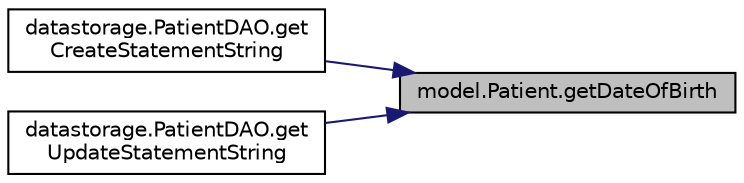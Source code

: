 digraph "model.Patient.getDateOfBirth"
{
 // LATEX_PDF_SIZE
  edge [fontname="Helvetica",fontsize="10",labelfontname="Helvetica",labelfontsize="10"];
  node [fontname="Helvetica",fontsize="10",shape=record];
  rankdir="RL";
  Node1 [label="model.Patient.getDateOfBirth",height=0.2,width=0.4,color="black", fillcolor="grey75", style="filled", fontcolor="black",tooltip=" "];
  Node1 -> Node2 [dir="back",color="midnightblue",fontsize="10",style="solid",fontname="Helvetica"];
  Node2 [label="datastorage.PatientDAO.get\lCreateStatementString",height=0.2,width=0.4,color="black", fillcolor="white", style="filled",URL="$classdatastorage_1_1_patient_d_a_o.html#aefd80505217647041f73e97d3954a449",tooltip=" "];
  Node1 -> Node3 [dir="back",color="midnightblue",fontsize="10",style="solid",fontname="Helvetica"];
  Node3 [label="datastorage.PatientDAO.get\lUpdateStatementString",height=0.2,width=0.4,color="black", fillcolor="white", style="filled",URL="$classdatastorage_1_1_patient_d_a_o.html#ad1c346493af83f65b8b5b5198f9c7e55",tooltip=" "];
}
